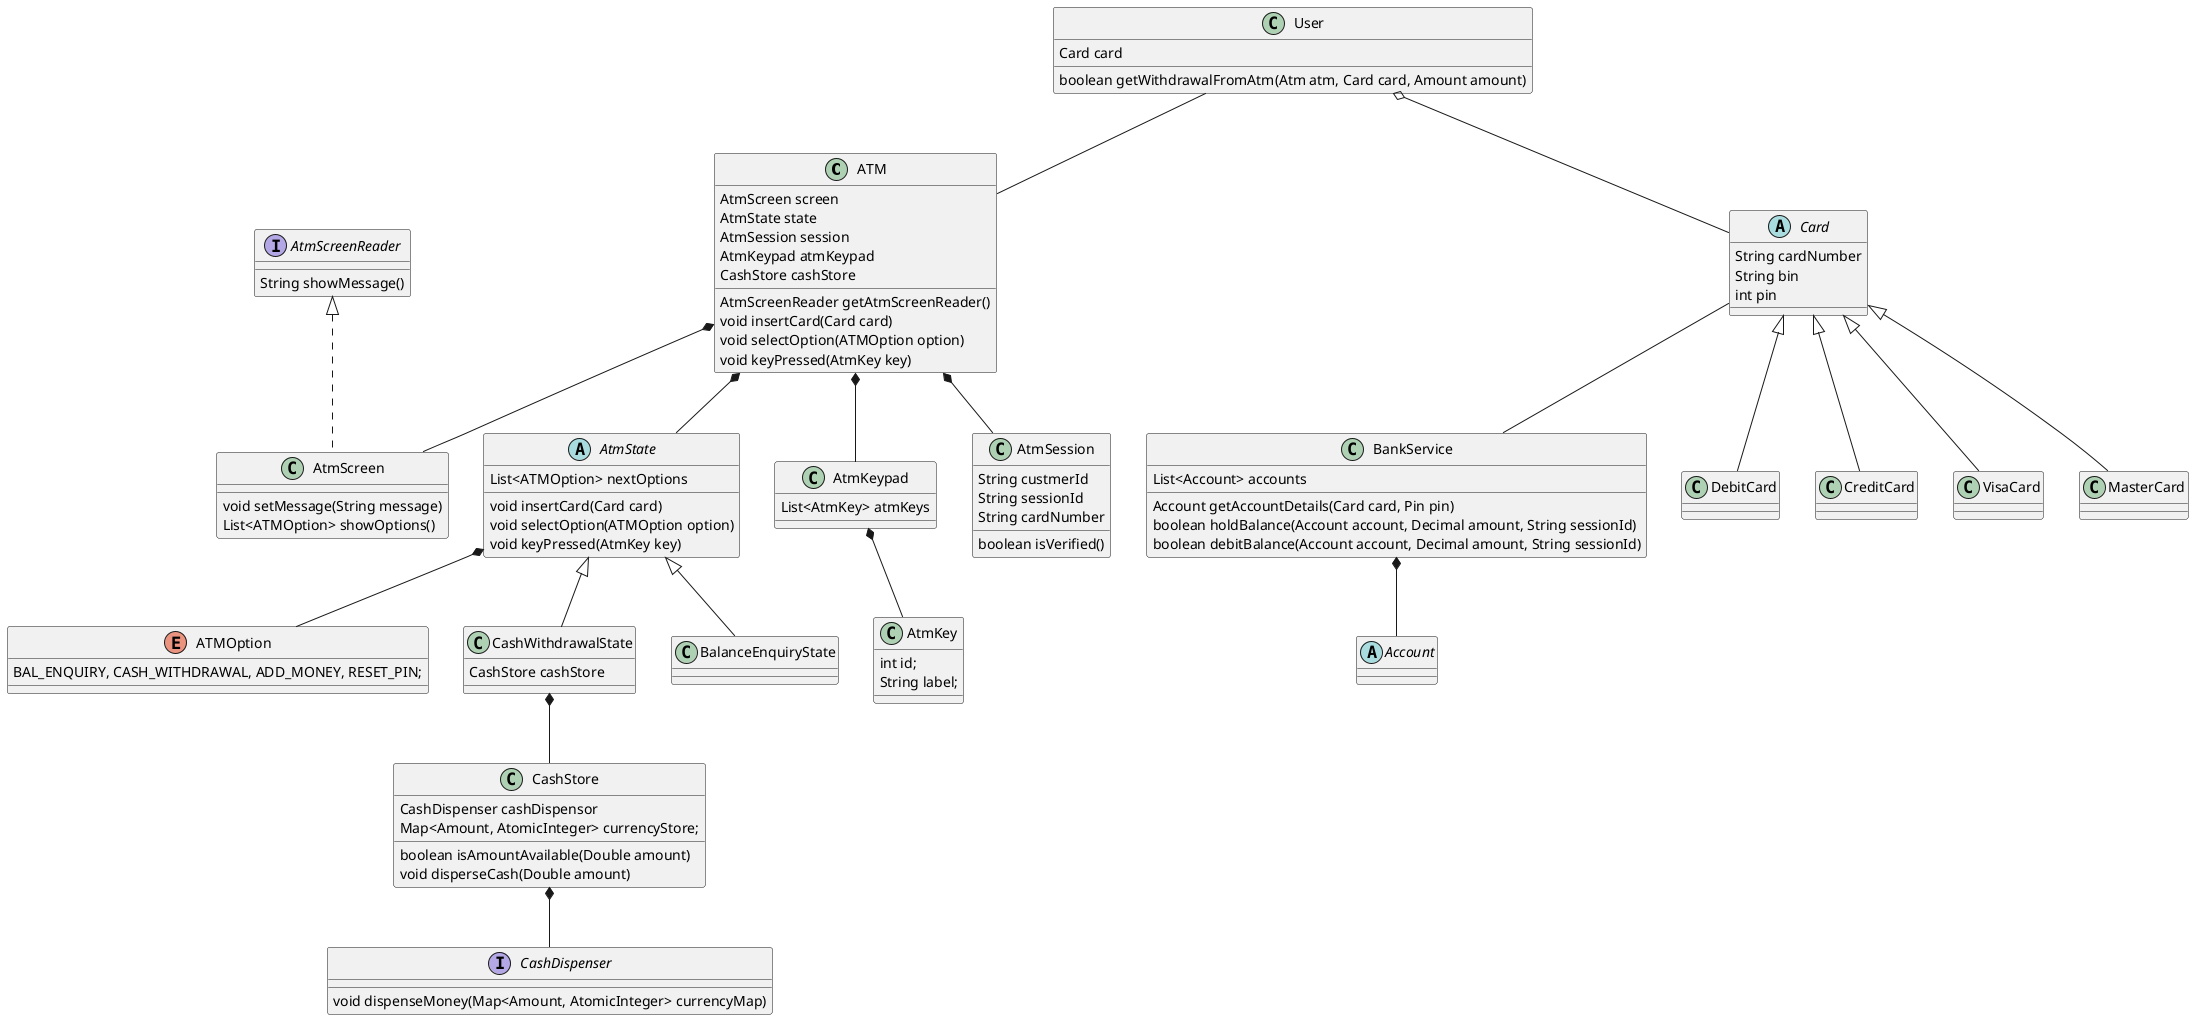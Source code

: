 @startuml
'https://plantuml.com/class-diagram

class ATM {
    AtmScreen screen
    AtmState state
    AtmSession session
    AtmKeypad atmKeypad
    CashStore cashStore

    AtmScreenReader getAtmScreenReader()
    void insertCard(Card card)
    /'void insertPin(int pin) '/
    void selectOption(ATMOption option)
    void keyPressed(AtmKey key)

}

abstract class AtmState {
    List<ATMOption> nextOptions
    void insertCard(Card card)
    void selectOption(ATMOption option)
    void keyPressed(AtmKey key)
}

ATM *-- AtmState
AtmState *-- ATMOption

class CashWithdrawalState extends AtmState {
    CashStore cashStore
}
class BalanceEnquiryState extends AtmState

CashWithdrawalState *-- CashStore
class CashStore {

    CashDispenser cashDispensor
    Map<Amount, AtomicInteger> currencyStore;

    boolean isAmountAvailable(Double amount)
    void disperseCash(Double amount)

}

interface CashDispenser {
    void dispenseMoney(Map<Amount, AtomicInteger> currencyMap)
}
CashStore *-- CashDispenser
class AtmKeypad {
    List<AtmKey> atmKeys
}
class AtmKey {
    int id;
    String label;
}

AtmKeypad *-- AtmKey
ATM *-- AtmKeypad

class BankService {
    List<Account> accounts
    Account getAccountDetails(Card card, Pin pin)
    boolean holdBalance(Account account, Decimal amount, String sessionId)
    boolean debitBalance(Account account, Decimal amount, String sessionId)
}

abstract Account {
}

class AtmSession {
    String custmerId
    String sessionId
    String cardNumber
    boolean isVerified()

}
ATM *-- AtmSession
abstract class Card {
    String cardNumber
    String bin
    int pin
}

Card -- BankService
User o-- Card
BankService *-- Account

class DebitCard extends Card {
}

class CreditCard extends Card {
}

class VisaCard extends Card {
}

class MasterCard extends Card {
}

ATM *-- AtmScreen
interface AtmScreenReader {
    String showMessage()
}

class AtmScreen implements AtmScreenReader {
    void setMessage(String message)
    List<ATMOption> showOptions()
}

enum ATMOption{
    BAL_ENQUIRY, CASH_WITHDRAWAL, ADD_MONEY, RESET_PIN;
}

class User {
   Card card
   boolean getWithdrawalFromAtm(Atm atm, Card card, Amount amount)
}

User -- ATM
@enduml